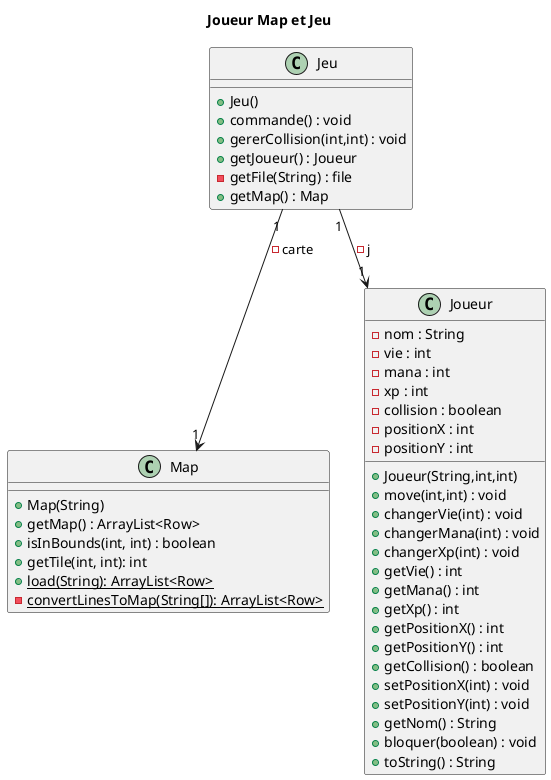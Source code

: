 @startuml

title Joueur Map et Jeu

Jeu "1" --> "1" Map : - carte
Jeu "1" --> "1" Joueur : - j

class Joueur {
    - nom : String
    - vie : int
    - mana : int
    - xp : int
    - collision : boolean
    - positionX : int 
    - positionY : int
    + Joueur(String,int,int)
    + move(int,int) : void
    + changerVie(int) : void
    + changerMana(int) : void
    + changerXp(int) : void
    + getVie() : int
    + getMana() : int
    + getXp() : int
    + getPositionX() : int
    + getPositionY() : int 
    + getCollision() : boolean
    + setPositionX(int) : void
    + setPositionY(int) : void
    + getNom() : String
    + bloquer(boolean) : void
    + toString() : String
}

class Map {
    + Map(String)
    + getMap() : ArrayList<Row>
    + isInBounds(int, int) : boolean
    + getTile(int, int): int
    + {static} load(String): ArrayList<Row>
    - {static} convertLinesToMap(String[]): ArrayList<Row>
}

class Jeu {
    +Jeu()
    +commande() : void
    +gererCollision(int,int) : void
    +getJoueur() : Joueur
    -getFile(String) : file
    +getMap() : Map
}

@enduml